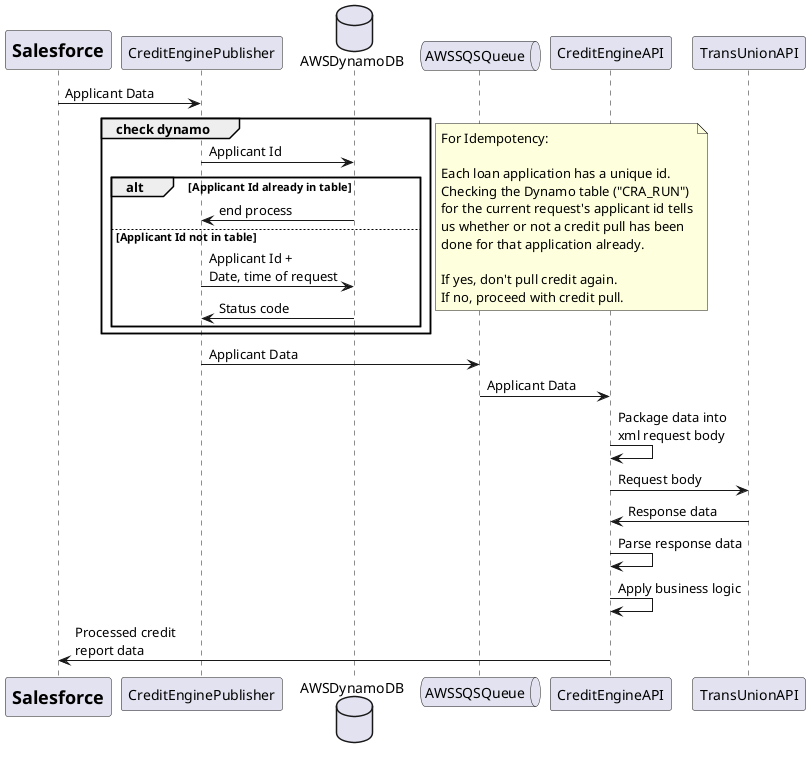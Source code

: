 @startuml sequence diagram
participant Participant [
    =Salesforce
]

participant CreditEnginePublisher
database AWSDynamoDB
queue AWSSQSQueue
participant CreditEngineAPI
participant TransUnionAPI


Participant -> CreditEnginePublisher : Applicant Data
group check dynamo
CreditEnginePublisher -> AWSDynamoDB : Applicant Id
alt Applicant Id already in table
AWSDynamoDB -> CreditEnginePublisher : end process
else Applicant Id not in table
CreditEnginePublisher -> AWSDynamoDB : Applicant Id + \nDate, time of request
AWSDynamoDB -> CreditEnginePublisher : Status code
end
end
note right: For Idempotency: \n\nEach loan application has a unique id. \nChecking the Dynamo table ("CRA_RUN")\nfor the current request's applicant id tells\nus whether or not a credit pull has been\ndone for that application already.\n\nIf yes, don't pull credit again.\nIf no, proceed with credit pull.

CreditEnginePublisher -> AWSSQSQueue : Applicant Data
AWSSQSQueue -> CreditEngineAPI       : Applicant Data
CreditEngineAPI -> CreditEngineAPI   : Package data into\nxml request body
CreditEngineAPI -> TransUnionAPI     : Request body
TransUnionAPI -> CreditEngineAPI     : Response data
CreditEngineAPI -> CreditEngineAPI   : Parse response data
CreditEngineAPI -> CreditEngineAPI   : Apply business logic
CreditEngineAPI -> Participant       : Processed credit \nreport data

@enduml
